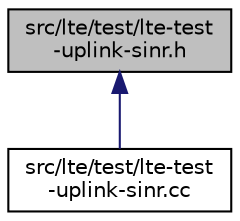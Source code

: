 digraph "src/lte/test/lte-test-uplink-sinr.h"
{
 // LATEX_PDF_SIZE
  edge [fontname="Helvetica",fontsize="10",labelfontname="Helvetica",labelfontsize="10"];
  node [fontname="Helvetica",fontsize="10",shape=record];
  Node1 [label="src/lte/test/lte-test\l-uplink-sinr.h",height=0.2,width=0.4,color="black", fillcolor="grey75", style="filled", fontcolor="black",tooltip=" "];
  Node1 -> Node2 [dir="back",color="midnightblue",fontsize="10",style="solid",fontname="Helvetica"];
  Node2 [label="src/lte/test/lte-test\l-uplink-sinr.cc",height=0.2,width=0.4,color="black", fillcolor="white", style="filled",URL="$lte-test-uplink-sinr_8cc.html",tooltip=" "];
}

